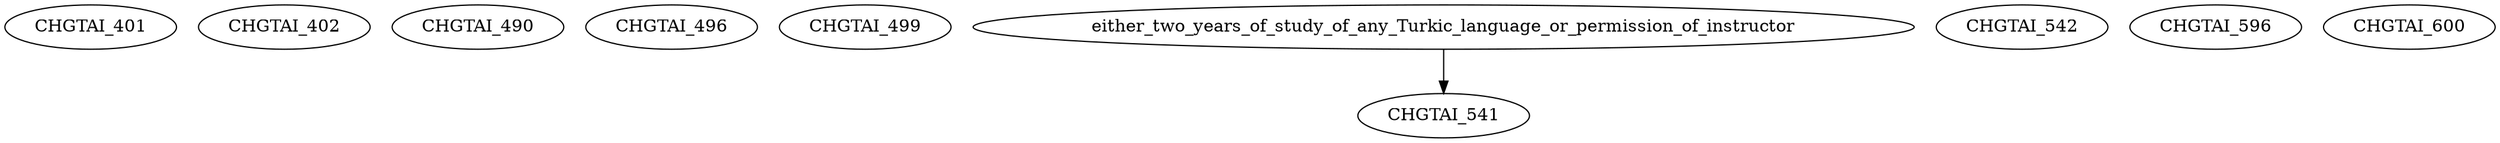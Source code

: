 digraph G {
    CHGTAI_401;
    CHGTAI_402;
    CHGTAI_490;
    CHGTAI_496;
    CHGTAI_499;
    edge [color=black];
    either_two_years_of_study_of_any_Turkic_language_or_permission_of_instructor -> CHGTAI_541;
    CHGTAI_542;
    CHGTAI_596;
    CHGTAI_600;
}
